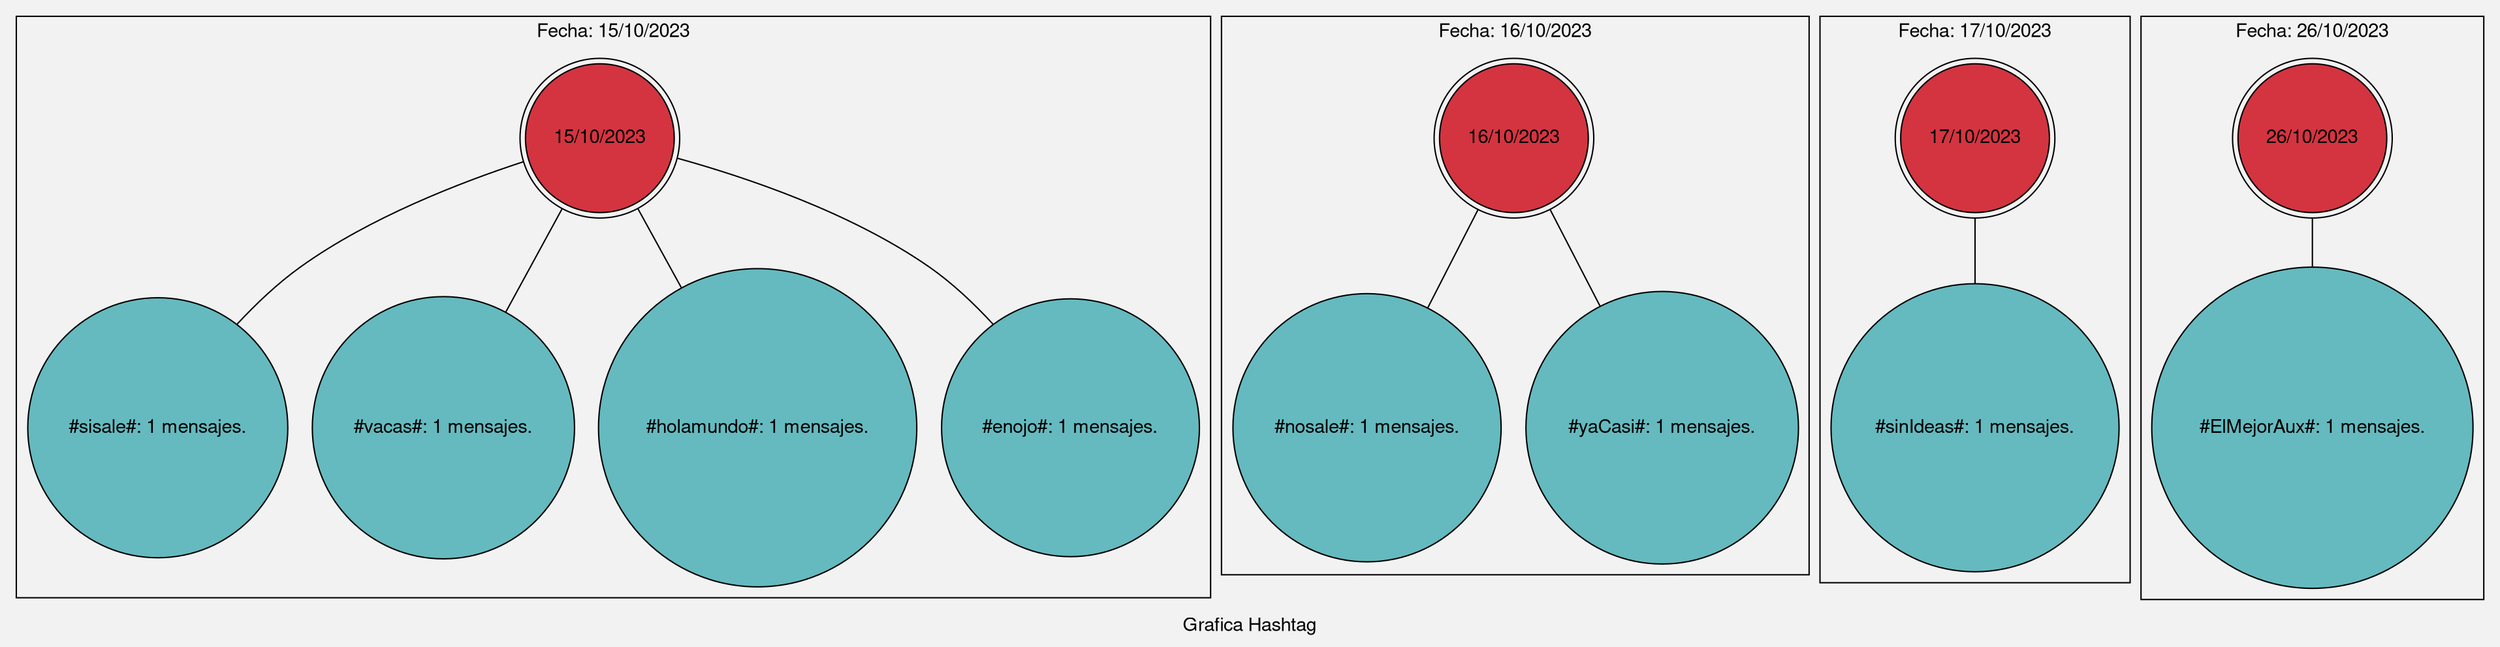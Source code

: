 
            graph "" {bgcolor="#f2f2f2" gradientangle=90 label="Grafica Hashtag"
                fontname="Helvetica,Arial,sans-serif"
                node [fontname="Helvetica,Arial,sans-serif"]
                edge [fontname="Helvetica,Arial,sans-serif"]subgraph cluster01{label="Fecha: 15/10/2023" style="filled" gradientangle="270"
n001[fillcolor="#d43440", style=filled, shape=doublecircle, label="15/10/2023"];
n002 [fillcolor="#65babf", style=filled, shape=circle, label="#sisale#: 1 mensajes."];
n001--n002 ;
n003 [fillcolor="#65babf", style=filled, shape=circle, label="#vacas#: 1 mensajes."];
n001--n003 ;
n004 [fillcolor="#65babf", style=filled, shape=circle, label="#holamundo#: 1 mensajes."];
n001--n004 ;
n005 [fillcolor="#65babf", style=filled, shape=circle, label="#enojo#: 1 mensajes."];
n001--n005 ;

}
subgraph cluster02{label="Fecha: 16/10/2023" style="filled" gradientangle="270"
n007[fillcolor="#d43440", style=filled, shape=doublecircle, label="16/10/2023"];
n008 [fillcolor="#65babf", style=filled, shape=circle, label="#nosale#: 1 mensajes."];
n007--n008 ;
n009 [fillcolor="#65babf", style=filled, shape=circle, label="#yaCasi#: 1 mensajes."];
n007--n009 ;

}
subgraph cluster03{label="Fecha: 17/10/2023" style="filled" gradientangle="270"
n0011[fillcolor="#d43440", style=filled, shape=doublecircle, label="17/10/2023"];
n0012 [fillcolor="#65babf", style=filled, shape=circle, label="#sinIdeas#: 1 mensajes."];
n0011--n0012 ;

}
subgraph cluster04{label="Fecha: 26/10/2023" style="filled" gradientangle="270"
n0014[fillcolor="#d43440", style=filled, shape=doublecircle, label="26/10/2023"];
n0015 [fillcolor="#65babf", style=filled, shape=circle, label="#ElMejorAux#: 1 mensajes."];
n0014--n0015 ;

}

}